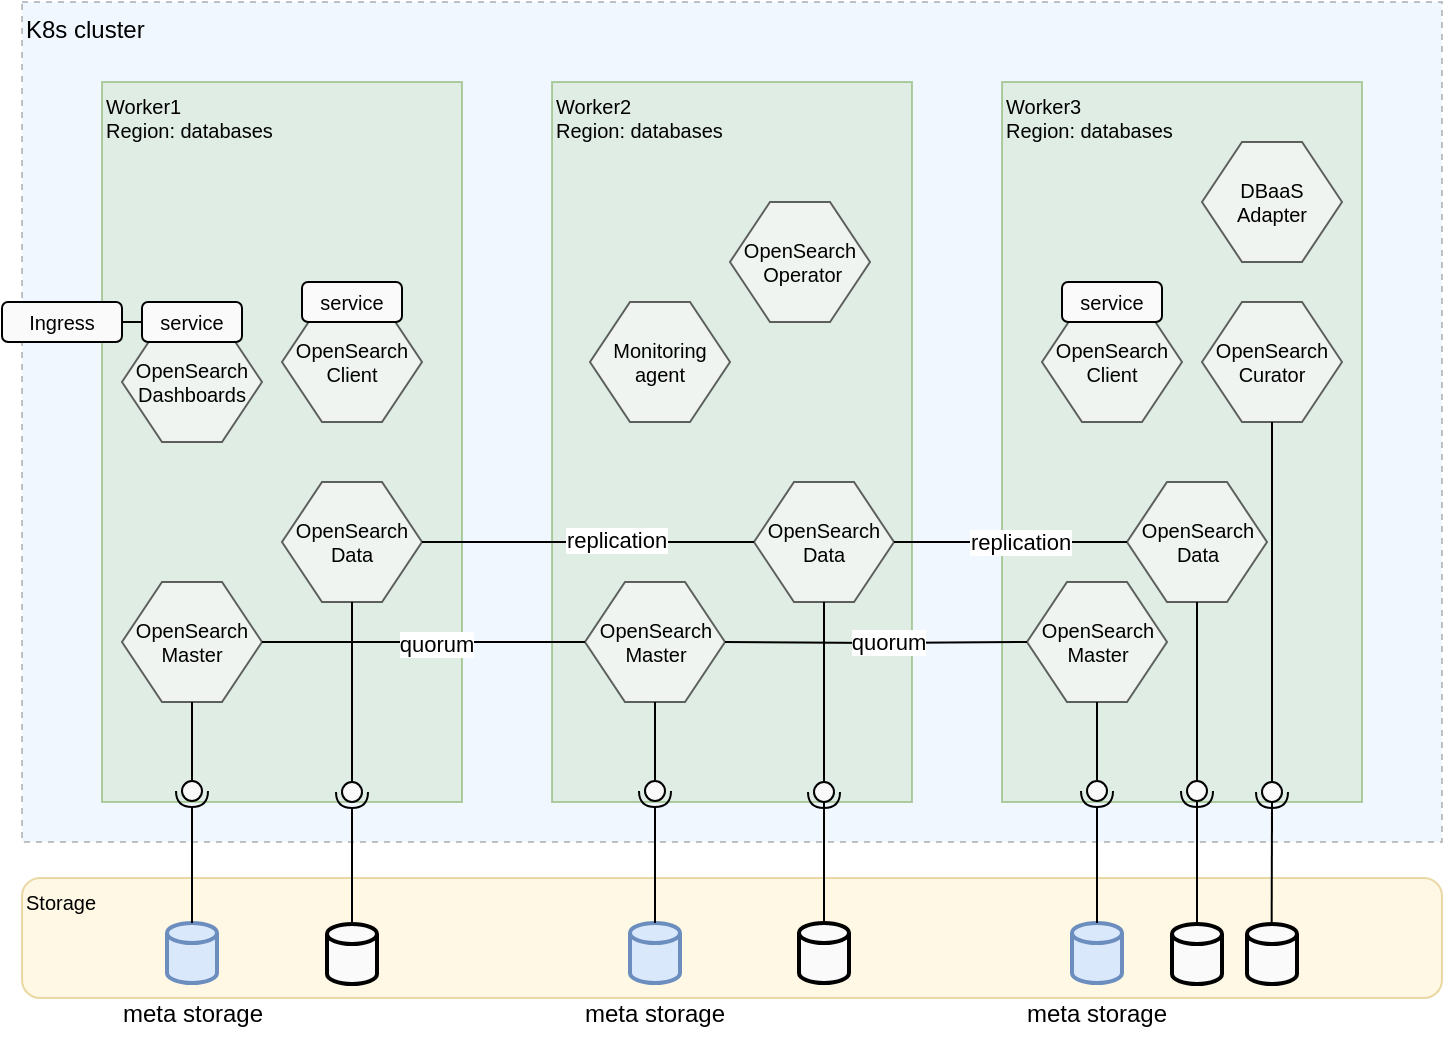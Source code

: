 <mxfile version="21.3.8" type="device" pages="2">
  <diagram name="Страница 1" id="-YfgnIa4UP3WqKYYjQnH">
    <mxGraphModel dx="1195" dy="616" grid="1" gridSize="10" guides="1" tooltips="1" connect="1" arrows="1" fold="1" page="1" pageScale="1" pageWidth="827" pageHeight="1169" math="0" shadow="0">
      <root>
        <mxCell id="0" />
        <mxCell id="1" parent="0" />
        <mxCell id="nIf3mJZDL3B-lu-TJZeq-2" value="K8s cluster" style="rounded=0;whiteSpace=wrap;html=1;shadow=0;align=left;verticalAlign=top;fillColor=#cce5ff;strokeColor=#36393d;glass=0;opacity=30;dashed=1;" parent="1" vertex="1">
          <mxGeometry x="60" y="40" width="710" height="420" as="geometry" />
        </mxCell>
        <mxCell id="nIf3mJZDL3B-lu-TJZeq-11" value="Worker3&lt;br style=&quot;font-size: 10px;&quot;&gt;&lt;div style=&quot;font-size: 10px;&quot;&gt;&lt;span style=&quot;background-color: initial; font-size: 10px;&quot;&gt;Region: databases&lt;/span&gt;&lt;/div&gt;" style="rounded=0;whiteSpace=wrap;html=1;shadow=0;fillColor=#d5e8d4;strokeColor=#82b366;opacity=60;align=left;verticalAlign=top;fontSize=10;" parent="1" vertex="1">
          <mxGeometry x="550" y="80" width="180" height="360" as="geometry" />
        </mxCell>
        <mxCell id="nIf3mJZDL3B-lu-TJZeq-5" value="Worker1&lt;br style=&quot;font-size: 10px;&quot;&gt;&lt;div style=&quot;font-size: 10px;&quot;&gt;&lt;span style=&quot;background-color: initial; font-size: 10px;&quot;&gt;Region: databases&lt;/span&gt;&lt;/div&gt;" style="rounded=0;whiteSpace=wrap;html=1;shadow=0;fillColor=#d5e8d4;strokeColor=#82b366;opacity=60;align=left;verticalAlign=top;fontSize=10;" parent="1" vertex="1">
          <mxGeometry x="100" y="80" width="180" height="360" as="geometry" />
        </mxCell>
        <mxCell id="nIf3mJZDL3B-lu-TJZeq-10" value="Worker2&lt;br style=&quot;font-size: 10px;&quot;&gt;&lt;div style=&quot;font-size: 10px;&quot;&gt;&lt;span style=&quot;background-color: initial; font-size: 10px;&quot;&gt;Region: databases&lt;/span&gt;&lt;/div&gt;" style="rounded=0;whiteSpace=wrap;html=1;shadow=0;fillColor=#d5e8d4;strokeColor=#82b366;opacity=60;align=left;verticalAlign=top;fontSize=10;" parent="1" vertex="1">
          <mxGeometry x="325" y="80" width="180" height="360" as="geometry" />
        </mxCell>
        <mxCell id="nIf3mJZDL3B-lu-TJZeq-15" value="" style="group" parent="1" vertex="1" connectable="0">
          <mxGeometry x="190" y="270" width="70" height="70" as="geometry" />
        </mxCell>
        <mxCell id="nIf3mJZDL3B-lu-TJZeq-12" value="OpenSearch&lt;br&gt;Data" style="shape=hexagon;perimeter=hexagonPerimeter2;whiteSpace=wrap;html=1;fixedSize=1;rounded=0;shadow=0;glass=0;sketch=0;fontSize=10;fillColor=#FAFAFA;opacity=60;" parent="nIf3mJZDL3B-lu-TJZeq-15" vertex="1">
          <mxGeometry y="10" width="70" height="60" as="geometry" />
        </mxCell>
        <mxCell id="nIf3mJZDL3B-lu-TJZeq-16" value="" style="group" parent="1" vertex="1" connectable="0">
          <mxGeometry x="426" y="270" width="70" height="70" as="geometry" />
        </mxCell>
        <mxCell id="nIf3mJZDL3B-lu-TJZeq-17" value="OpenSearch&lt;br style=&quot;border-color: var(--border-color);&quot;&gt;Data" style="shape=hexagon;perimeter=hexagonPerimeter2;whiteSpace=wrap;html=1;fixedSize=1;rounded=0;shadow=0;glass=0;sketch=0;fontSize=10;fillColor=#FAFAFA;opacity=60;" parent="nIf3mJZDL3B-lu-TJZeq-16" vertex="1">
          <mxGeometry y="10" width="70" height="60" as="geometry" />
        </mxCell>
        <mxCell id="nIf3mJZDL3B-lu-TJZeq-22" value="" style="group" parent="1" vertex="1" connectable="0">
          <mxGeometry x="409" y="130" width="70" height="70" as="geometry" />
        </mxCell>
        <mxCell id="nIf3mJZDL3B-lu-TJZeq-23" value="OpenSearch&lt;br&gt;&amp;nbsp;Operator" style="shape=hexagon;perimeter=hexagonPerimeter2;whiteSpace=wrap;html=1;fixedSize=1;rounded=0;shadow=0;glass=0;sketch=0;fontSize=10;fillColor=#FAFAFA;opacity=60;" parent="nIf3mJZDL3B-lu-TJZeq-22" vertex="1">
          <mxGeometry x="5" y="10" width="70" height="60" as="geometry" />
        </mxCell>
        <mxCell id="nIf3mJZDL3B-lu-TJZeq-24" value="" style="group" parent="1" vertex="1" connectable="0">
          <mxGeometry x="344" y="180" width="70" height="70" as="geometry" />
        </mxCell>
        <mxCell id="nIf3mJZDL3B-lu-TJZeq-25" value="Monitoring agent" style="shape=hexagon;perimeter=hexagonPerimeter2;whiteSpace=wrap;html=1;fixedSize=1;rounded=0;shadow=0;glass=0;sketch=0;fontSize=10;fillColor=#FAFAFA;opacity=60;" parent="nIf3mJZDL3B-lu-TJZeq-24" vertex="1">
          <mxGeometry y="10" width="70" height="60" as="geometry" />
        </mxCell>
        <mxCell id="nIf3mJZDL3B-lu-TJZeq-26" value="" style="group" parent="1" vertex="1" connectable="0">
          <mxGeometry x="650" y="180" width="70" height="70" as="geometry" />
        </mxCell>
        <mxCell id="nIf3mJZDL3B-lu-TJZeq-27" value="OpenSearch&lt;br&gt;Curator" style="shape=hexagon;perimeter=hexagonPerimeter2;whiteSpace=wrap;html=1;fixedSize=1;rounded=0;shadow=0;glass=0;sketch=0;fontSize=10;fillColor=#FAFAFA;opacity=60;" parent="nIf3mJZDL3B-lu-TJZeq-26" vertex="1">
          <mxGeometry y="10" width="70" height="60" as="geometry" />
        </mxCell>
        <mxCell id="nIf3mJZDL3B-lu-TJZeq-28" value="Storage" style="rounded=1;whiteSpace=wrap;html=1;shadow=0;glass=0;sketch=0;fontSize=10;fillColor=#fff2cc;align=left;verticalAlign=top;strokeColor=#d6b656;opacity=50;" parent="1" vertex="1">
          <mxGeometry x="60" y="478" width="710" height="60" as="geometry" />
        </mxCell>
        <mxCell id="nIf3mJZDL3B-lu-TJZeq-30" value="" style="strokeWidth=2;html=1;shape=mxgraph.flowchart.database;whiteSpace=wrap;rounded=0;shadow=0;glass=0;sketch=0;fontSize=10;fillColor=#FAFAFA;" parent="1" vertex="1">
          <mxGeometry x="212.5" y="501" width="25" height="30" as="geometry" />
        </mxCell>
        <mxCell id="nIf3mJZDL3B-lu-TJZeq-32" value="" style="strokeWidth=2;html=1;shape=mxgraph.flowchart.database;whiteSpace=wrap;rounded=0;shadow=0;glass=0;sketch=0;fontSize=10;fillColor=#FAFAFA;" parent="1" vertex="1">
          <mxGeometry x="635" y="501" width="25" height="30" as="geometry" />
        </mxCell>
        <mxCell id="nIf3mJZDL3B-lu-TJZeq-36" value="" style="group;rotation=90;" parent="1" vertex="1" connectable="0">
          <mxGeometry x="205" y="430" width="40" height="10" as="geometry" />
        </mxCell>
        <mxCell id="nIf3mJZDL3B-lu-TJZeq-33" value="" style="rounded=0;orthogonalLoop=1;jettySize=auto;html=1;endArrow=none;endFill=0;sketch=0;sourcePerimeterSpacing=0;targetPerimeterSpacing=0;fontSize=10;" parent="nIf3mJZDL3B-lu-TJZeq-36" target="nIf3mJZDL3B-lu-TJZeq-35" edge="1">
          <mxGeometry relative="1" as="geometry">
            <mxPoint x="20" y="-15" as="sourcePoint" />
          </mxGeometry>
        </mxCell>
        <mxCell id="nIf3mJZDL3B-lu-TJZeq-34" value="" style="rounded=0;orthogonalLoop=1;jettySize=auto;html=1;endArrow=halfCircle;endFill=0;entryX=0.5;entryY=0.5;endSize=6;strokeWidth=1;sketch=0;fontSize=10;" parent="nIf3mJZDL3B-lu-TJZeq-36" target="nIf3mJZDL3B-lu-TJZeq-35" edge="1">
          <mxGeometry relative="1" as="geometry">
            <mxPoint x="20" y="25" as="sourcePoint" />
          </mxGeometry>
        </mxCell>
        <mxCell id="nIf3mJZDL3B-lu-TJZeq-35" value="" style="ellipse;whiteSpace=wrap;html=1;align=center;aspect=fixed;resizable=0;points=[];outlineConnect=0;sketch=0;rounded=0;shadow=0;glass=0;fontSize=10;fillColor=#FAFAFA;rotation=90;" parent="nIf3mJZDL3B-lu-TJZeq-36" vertex="1">
          <mxGeometry x="15" width="10" height="10" as="geometry" />
        </mxCell>
        <mxCell id="nIf3mJZDL3B-lu-TJZeq-38" value="" style="endArrow=none;html=1;rounded=0;fontSize=10;" parent="1" target="nIf3mJZDL3B-lu-TJZeq-30" edge="1">
          <mxGeometry width="50" height="50" relative="1" as="geometry">
            <mxPoint x="225" y="450" as="sourcePoint" />
            <mxPoint x="580" y="350" as="targetPoint" />
          </mxGeometry>
        </mxCell>
        <mxCell id="nIf3mJZDL3B-lu-TJZeq-39" value="" style="endArrow=none;html=1;rounded=0;fontSize=10;exitX=0.5;exitY=1;exitDx=0;exitDy=0;" parent="1" source="nIf3mJZDL3B-lu-TJZeq-12" edge="1" target="nIf3mJZDL3B-lu-TJZeq-35">
          <mxGeometry width="50" height="50" relative="1" as="geometry">
            <mxPoint x="530" y="380" as="sourcePoint" />
            <mxPoint x="190" y="420" as="targetPoint" />
          </mxGeometry>
        </mxCell>
        <mxCell id="nIf3mJZDL3B-lu-TJZeq-40" value="" style="group;rotation=90;" parent="1" vertex="1" connectable="0">
          <mxGeometry x="441" y="430" width="40" height="10" as="geometry" />
        </mxCell>
        <mxCell id="nIf3mJZDL3B-lu-TJZeq-41" value="" style="rounded=0;orthogonalLoop=1;jettySize=auto;html=1;endArrow=none;endFill=0;sketch=0;sourcePerimeterSpacing=0;targetPerimeterSpacing=0;fontSize=10;" parent="nIf3mJZDL3B-lu-TJZeq-40" target="nIf3mJZDL3B-lu-TJZeq-43" edge="1">
          <mxGeometry relative="1" as="geometry">
            <mxPoint x="20" y="-15" as="sourcePoint" />
          </mxGeometry>
        </mxCell>
        <mxCell id="nIf3mJZDL3B-lu-TJZeq-42" value="" style="rounded=0;orthogonalLoop=1;jettySize=auto;html=1;endArrow=halfCircle;endFill=0;entryX=0.5;entryY=0.5;endSize=6;strokeWidth=1;sketch=0;fontSize=10;" parent="nIf3mJZDL3B-lu-TJZeq-40" target="nIf3mJZDL3B-lu-TJZeq-43" edge="1">
          <mxGeometry relative="1" as="geometry">
            <mxPoint x="20" y="25" as="sourcePoint" />
          </mxGeometry>
        </mxCell>
        <mxCell id="nIf3mJZDL3B-lu-TJZeq-43" value="" style="ellipse;whiteSpace=wrap;html=1;align=center;aspect=fixed;resizable=0;points=[];outlineConnect=0;sketch=0;rounded=0;shadow=0;glass=0;fontSize=10;fillColor=#FAFAFA;rotation=90;" parent="nIf3mJZDL3B-lu-TJZeq-40" vertex="1">
          <mxGeometry x="15" width="10" height="10" as="geometry" />
        </mxCell>
        <mxCell id="nIf3mJZDL3B-lu-TJZeq-44" value="" style="group;rotation=90;" parent="1" vertex="1" connectable="0">
          <mxGeometry x="627.5" y="429.5" width="40" height="10" as="geometry" />
        </mxCell>
        <mxCell id="nIf3mJZDL3B-lu-TJZeq-45" value="" style="rounded=0;orthogonalLoop=1;jettySize=auto;html=1;endArrow=none;endFill=0;sketch=0;sourcePerimeterSpacing=0;targetPerimeterSpacing=0;fontSize=10;" parent="nIf3mJZDL3B-lu-TJZeq-44" target="nIf3mJZDL3B-lu-TJZeq-47" edge="1">
          <mxGeometry relative="1" as="geometry">
            <mxPoint x="20" y="-15" as="sourcePoint" />
          </mxGeometry>
        </mxCell>
        <mxCell id="nIf3mJZDL3B-lu-TJZeq-46" value="" style="rounded=0;orthogonalLoop=1;jettySize=auto;html=1;endArrow=halfCircle;endFill=0;entryX=0.5;entryY=0.5;endSize=6;strokeWidth=1;sketch=0;fontSize=10;" parent="nIf3mJZDL3B-lu-TJZeq-44" target="nIf3mJZDL3B-lu-TJZeq-47" edge="1">
          <mxGeometry relative="1" as="geometry">
            <mxPoint x="20" y="25" as="sourcePoint" />
          </mxGeometry>
        </mxCell>
        <mxCell id="nIf3mJZDL3B-lu-TJZeq-47" value="" style="ellipse;whiteSpace=wrap;html=1;align=center;aspect=fixed;resizable=0;points=[];outlineConnect=0;sketch=0;rounded=0;shadow=0;glass=0;fontSize=10;fillColor=#FAFAFA;rotation=90;" parent="nIf3mJZDL3B-lu-TJZeq-44" vertex="1">
          <mxGeometry x="15" width="10" height="10" as="geometry" />
        </mxCell>
        <mxCell id="nIf3mJZDL3B-lu-TJZeq-49" value="" style="endArrow=none;html=1;rounded=0;fontSize=10;" parent="1" source="nIf3mJZDL3B-lu-TJZeq-43" target="nIf3mJZDL3B-lu-TJZeq-17" edge="1">
          <mxGeometry width="50" height="50" relative="1" as="geometry">
            <mxPoint x="530" y="400" as="sourcePoint" />
            <mxPoint x="580" y="350" as="targetPoint" />
          </mxGeometry>
        </mxCell>
        <mxCell id="nIf3mJZDL3B-lu-TJZeq-50" value="" style="endArrow=none;html=1;rounded=0;fontSize=10;entryX=0.5;entryY=1;entryDx=0;entryDy=0;" parent="1" source="nIf3mJZDL3B-lu-TJZeq-47" target="lXNFpKhYP-mfcQU4R0Z0-6" edge="1">
          <mxGeometry width="50" height="50" relative="1" as="geometry">
            <mxPoint x="530" y="400" as="sourcePoint" />
            <mxPoint x="625" y="320" as="targetPoint" />
          </mxGeometry>
        </mxCell>
        <mxCell id="nIf3mJZDL3B-lu-TJZeq-51" value="" style="endArrow=none;html=1;rounded=0;fontSize=10;exitX=0.5;exitY=0;exitDx=0;exitDy=0;exitPerimeter=0;" parent="1" source="nIf3mJZDL3B-lu-TJZeq-32" target="nIf3mJZDL3B-lu-TJZeq-47" edge="1">
          <mxGeometry width="50" height="50" relative="1" as="geometry">
            <mxPoint x="530" y="400" as="sourcePoint" />
            <mxPoint x="580" y="350" as="targetPoint" />
          </mxGeometry>
        </mxCell>
        <mxCell id="nIf3mJZDL3B-lu-TJZeq-60" value="" style="endArrow=none;html=1;rounded=0;fontSize=10;exitX=1;exitY=0.5;exitDx=0;exitDy=0;entryX=0;entryY=0.5;entryDx=0;entryDy=0;" parent="1" source="nIf3mJZDL3B-lu-TJZeq-12" target="nIf3mJZDL3B-lu-TJZeq-17" edge="1">
          <mxGeometry width="50" height="50" relative="1" as="geometry">
            <mxPoint x="225" y="300" as="sourcePoint" />
            <mxPoint x="275.7" y="300" as="targetPoint" />
          </mxGeometry>
        </mxCell>
        <mxCell id="lXNFpKhYP-mfcQU4R0Z0-1" value="replication" style="edgeLabel;html=1;align=center;verticalAlign=middle;resizable=0;points=[];" parent="nIf3mJZDL3B-lu-TJZeq-60" vertex="1" connectable="0">
          <mxGeometry x="0.169" y="1" relative="1" as="geometry">
            <mxPoint as="offset" />
          </mxGeometry>
        </mxCell>
        <mxCell id="nIf3mJZDL3B-lu-TJZeq-63" value="" style="endArrow=none;html=1;rounded=0;fontSize=10;" parent="1" source="nIf3mJZDL3B-lu-TJZeq-43" target="nIf3mJZDL3B-lu-TJZeq-31" edge="1">
          <mxGeometry width="50" height="50" relative="1" as="geometry">
            <mxPoint x="414" y="440.0" as="sourcePoint" />
            <mxPoint x="414" y="520" as="targetPoint" />
          </mxGeometry>
        </mxCell>
        <mxCell id="nIf3mJZDL3B-lu-TJZeq-31" value="" style="strokeWidth=2;html=1;shape=mxgraph.flowchart.database;whiteSpace=wrap;rounded=0;shadow=0;glass=0;sketch=0;fontSize=10;fillColor=#FAFAFA;" parent="1" vertex="1">
          <mxGeometry x="448.5" y="500.5" width="25" height="30" as="geometry" />
        </mxCell>
        <mxCell id="lXNFpKhYP-mfcQU4R0Z0-5" value="" style="group" parent="1" vertex="1" connectable="0">
          <mxGeometry x="612.5" y="270" width="70" height="70" as="geometry" />
        </mxCell>
        <mxCell id="lXNFpKhYP-mfcQU4R0Z0-6" value="OpenSearch&lt;br style=&quot;border-color: var(--border-color);&quot;&gt;Data" style="shape=hexagon;perimeter=hexagonPerimeter2;whiteSpace=wrap;html=1;fixedSize=1;rounded=0;shadow=0;glass=0;sketch=0;fontSize=10;fillColor=#FAFAFA;opacity=60;" parent="lXNFpKhYP-mfcQU4R0Z0-5" vertex="1">
          <mxGeometry y="10" width="70" height="60" as="geometry" />
        </mxCell>
        <mxCell id="lXNFpKhYP-mfcQU4R0Z0-8" style="edgeStyle=orthogonalEdgeStyle;rounded=0;orthogonalLoop=1;jettySize=auto;html=1;entryX=0;entryY=0.5;entryDx=0;entryDy=0;endArrow=none;endFill=0;" parent="1" source="nIf3mJZDL3B-lu-TJZeq-17" target="lXNFpKhYP-mfcQU4R0Z0-6" edge="1">
          <mxGeometry relative="1" as="geometry" />
        </mxCell>
        <mxCell id="lXNFpKhYP-mfcQU4R0Z0-9" value="replication" style="edgeLabel;html=1;align=center;verticalAlign=middle;resizable=0;points=[];" parent="lXNFpKhYP-mfcQU4R0Z0-8" vertex="1" connectable="0">
          <mxGeometry x="0.075" relative="1" as="geometry">
            <mxPoint as="offset" />
          </mxGeometry>
        </mxCell>
        <mxCell id="lXNFpKhYP-mfcQU4R0Z0-10" value="" style="group;rotation=90;" parent="1" vertex="1" connectable="0">
          <mxGeometry x="665" y="430" width="40" height="10" as="geometry" />
        </mxCell>
        <mxCell id="lXNFpKhYP-mfcQU4R0Z0-11" value="" style="rounded=0;orthogonalLoop=1;jettySize=auto;html=1;endArrow=none;endFill=0;sketch=0;sourcePerimeterSpacing=0;targetPerimeterSpacing=0;fontSize=10;" parent="lXNFpKhYP-mfcQU4R0Z0-10" target="lXNFpKhYP-mfcQU4R0Z0-13" edge="1">
          <mxGeometry relative="1" as="geometry">
            <mxPoint x="20" y="-15" as="sourcePoint" />
          </mxGeometry>
        </mxCell>
        <mxCell id="lXNFpKhYP-mfcQU4R0Z0-12" value="" style="rounded=0;orthogonalLoop=1;jettySize=auto;html=1;endArrow=halfCircle;endFill=0;entryX=0.5;entryY=0.5;endSize=6;strokeWidth=1;sketch=0;fontSize=10;" parent="lXNFpKhYP-mfcQU4R0Z0-10" target="lXNFpKhYP-mfcQU4R0Z0-13" edge="1">
          <mxGeometry relative="1" as="geometry">
            <mxPoint x="20" y="25" as="sourcePoint" />
          </mxGeometry>
        </mxCell>
        <mxCell id="lXNFpKhYP-mfcQU4R0Z0-13" value="" style="ellipse;whiteSpace=wrap;html=1;align=center;aspect=fixed;resizable=0;points=[];outlineConnect=0;sketch=0;rounded=0;shadow=0;glass=0;fontSize=10;fillColor=#FAFAFA;rotation=90;" parent="lXNFpKhYP-mfcQU4R0Z0-10" vertex="1">
          <mxGeometry x="15" width="10" height="10" as="geometry" />
        </mxCell>
        <mxCell id="lXNFpKhYP-mfcQU4R0Z0-14" value="" style="endArrow=none;html=1;rounded=0;fontSize=10;entryX=0.5;entryY=1;entryDx=0;entryDy=0;" parent="1" target="nIf3mJZDL3B-lu-TJZeq-27" edge="1">
          <mxGeometry width="50" height="50" relative="1" as="geometry">
            <mxPoint x="685" y="420" as="sourcePoint" />
            <mxPoint x="635" y="340" as="targetPoint" />
          </mxGeometry>
        </mxCell>
        <mxCell id="lXNFpKhYP-mfcQU4R0Z0-15" value="" style="endArrow=none;html=1;rounded=0;fontSize=10;exitX=0.873;exitY=0.367;exitDx=0;exitDy=0;exitPerimeter=0;" parent="1" target="lXNFpKhYP-mfcQU4R0Z0-13" edge="1">
          <mxGeometry width="50" height="50" relative="1" as="geometry">
            <mxPoint x="684.83" y="500.02" as="sourcePoint" />
            <mxPoint x="595" y="360" as="targetPoint" />
          </mxGeometry>
        </mxCell>
        <mxCell id="lXNFpKhYP-mfcQU4R0Z0-16" value="" style="strokeWidth=2;html=1;shape=mxgraph.flowchart.database;whiteSpace=wrap;rounded=0;shadow=0;glass=0;sketch=0;fontSize=10;fillColor=#FAFAFA;" parent="1" vertex="1">
          <mxGeometry x="672.5" y="501" width="25" height="30" as="geometry" />
        </mxCell>
        <mxCell id="78Qi0TAA3ckq587zNYsu-1" value="" style="group" parent="1" vertex="1" connectable="0">
          <mxGeometry x="110" y="190" width="70" height="70" as="geometry" />
        </mxCell>
        <mxCell id="78Qi0TAA3ckq587zNYsu-2" value="OpenSearch&lt;br&gt;Dashboards" style="shape=hexagon;perimeter=hexagonPerimeter2;whiteSpace=wrap;html=1;fixedSize=1;rounded=0;shadow=0;glass=0;sketch=0;fontSize=10;fillColor=#FAFAFA;opacity=60;" parent="78Qi0TAA3ckq587zNYsu-1" vertex="1">
          <mxGeometry y="10" width="70" height="60" as="geometry" />
        </mxCell>
        <mxCell id="78Qi0TAA3ckq587zNYsu-3" value="service" style="rounded=1;whiteSpace=wrap;html=1;shadow=0;glass=0;sketch=0;fontSize=10;fillColor=#FAFAFA;" parent="78Qi0TAA3ckq587zNYsu-1" vertex="1">
          <mxGeometry x="10" width="50" height="20" as="geometry" />
        </mxCell>
        <mxCell id="78Qi0TAA3ckq587zNYsu-7" value="Ingress" style="rounded=1;whiteSpace=wrap;html=1;shadow=0;glass=0;sketch=0;fontSize=10;fillColor=#FAFAFA;" parent="1" vertex="1">
          <mxGeometry x="50" y="190" width="60" height="20" as="geometry" />
        </mxCell>
        <mxCell id="78Qi0TAA3ckq587zNYsu-9" value="" style="endArrow=none;html=1;rounded=0;entryX=0;entryY=0.5;entryDx=0;entryDy=0;exitX=1;exitY=0.5;exitDx=0;exitDy=0;" parent="1" source="78Qi0TAA3ckq587zNYsu-7" target="78Qi0TAA3ckq587zNYsu-3" edge="1">
          <mxGeometry width="50" height="50" relative="1" as="geometry">
            <mxPoint x="90" y="240" as="sourcePoint" />
            <mxPoint x="140" y="190" as="targetPoint" />
          </mxGeometry>
        </mxCell>
        <mxCell id="YHv9ecBNZ4J9422Bj1zo-1" value="" style="group" vertex="1" connectable="0" parent="1">
          <mxGeometry x="110" y="320" width="70" height="70" as="geometry" />
        </mxCell>
        <mxCell id="YHv9ecBNZ4J9422Bj1zo-2" value="OpenSearch&lt;br&gt;Master" style="shape=hexagon;perimeter=hexagonPerimeter2;whiteSpace=wrap;html=1;fixedSize=1;rounded=0;shadow=0;glass=0;sketch=0;fontSize=10;fillColor=#FAFAFA;opacity=60;" vertex="1" parent="YHv9ecBNZ4J9422Bj1zo-1">
          <mxGeometry y="10" width="70" height="60" as="geometry" />
        </mxCell>
        <mxCell id="YHv9ecBNZ4J9422Bj1zo-4" value="" style="strokeWidth=2;html=1;shape=mxgraph.flowchart.database;whiteSpace=wrap;rounded=0;shadow=0;glass=0;sketch=0;fontSize=10;fillColor=#dae8fc;strokeColor=#6c8ebf;" vertex="1" parent="1">
          <mxGeometry x="132.5" y="500.5" width="25" height="30" as="geometry" />
        </mxCell>
        <mxCell id="YHv9ecBNZ4J9422Bj1zo-5" value="" style="group;rotation=90;" vertex="1" connectable="0" parent="1">
          <mxGeometry x="125" y="429.5" width="40" height="10" as="geometry" />
        </mxCell>
        <mxCell id="YHv9ecBNZ4J9422Bj1zo-6" value="" style="rounded=0;orthogonalLoop=1;jettySize=auto;html=1;endArrow=none;endFill=0;sketch=0;sourcePerimeterSpacing=0;targetPerimeterSpacing=0;fontSize=10;" edge="1" parent="YHv9ecBNZ4J9422Bj1zo-5" target="YHv9ecBNZ4J9422Bj1zo-8">
          <mxGeometry relative="1" as="geometry">
            <mxPoint x="20" y="-15" as="sourcePoint" />
          </mxGeometry>
        </mxCell>
        <mxCell id="YHv9ecBNZ4J9422Bj1zo-7" value="" style="rounded=0;orthogonalLoop=1;jettySize=auto;html=1;endArrow=halfCircle;endFill=0;entryX=0.5;entryY=0.5;endSize=6;strokeWidth=1;sketch=0;fontSize=10;" edge="1" parent="YHv9ecBNZ4J9422Bj1zo-5" target="YHv9ecBNZ4J9422Bj1zo-8">
          <mxGeometry relative="1" as="geometry">
            <mxPoint x="20" y="25" as="sourcePoint" />
          </mxGeometry>
        </mxCell>
        <mxCell id="YHv9ecBNZ4J9422Bj1zo-8" value="" style="ellipse;whiteSpace=wrap;html=1;align=center;aspect=fixed;resizable=0;points=[];outlineConnect=0;sketch=0;rounded=0;shadow=0;glass=0;fontSize=10;fillColor=#FAFAFA;rotation=90;" vertex="1" parent="YHv9ecBNZ4J9422Bj1zo-5">
          <mxGeometry x="15" width="10" height="10" as="geometry" />
        </mxCell>
        <mxCell id="YHv9ecBNZ4J9422Bj1zo-9" value="" style="endArrow=none;html=1;rounded=0;fontSize=10;" edge="1" parent="1" target="YHv9ecBNZ4J9422Bj1zo-4">
          <mxGeometry width="50" height="50" relative="1" as="geometry">
            <mxPoint x="145" y="449.5" as="sourcePoint" />
            <mxPoint x="500" y="349.5" as="targetPoint" />
          </mxGeometry>
        </mxCell>
        <mxCell id="YHv9ecBNZ4J9422Bj1zo-10" value="" style="endArrow=none;html=1;rounded=0;fontSize=10;exitX=0.5;exitY=1;exitDx=0;exitDy=0;" edge="1" parent="1" target="YHv9ecBNZ4J9422Bj1zo-8" source="YHv9ecBNZ4J9422Bj1zo-2">
          <mxGeometry width="50" height="50" relative="1" as="geometry">
            <mxPoint x="145" y="339.5" as="sourcePoint" />
            <mxPoint x="110" y="419.5" as="targetPoint" />
          </mxGeometry>
        </mxCell>
        <mxCell id="YHv9ecBNZ4J9422Bj1zo-12" value="meta storage" style="text;html=1;strokeColor=none;fillColor=none;align=center;verticalAlign=middle;whiteSpace=wrap;rounded=0;" vertex="1" parent="1">
          <mxGeometry x="107.5" y="531" width="75" height="30" as="geometry" />
        </mxCell>
        <mxCell id="YHv9ecBNZ4J9422Bj1zo-13" value="" style="group" vertex="1" connectable="0" parent="1">
          <mxGeometry x="341.5" y="320" width="70" height="70" as="geometry" />
        </mxCell>
        <mxCell id="YHv9ecBNZ4J9422Bj1zo-14" value="OpenSearch&lt;br&gt;Master" style="shape=hexagon;perimeter=hexagonPerimeter2;whiteSpace=wrap;html=1;fixedSize=1;rounded=0;shadow=0;glass=0;sketch=0;fontSize=10;fillColor=#FAFAFA;opacity=60;" vertex="1" parent="YHv9ecBNZ4J9422Bj1zo-13">
          <mxGeometry y="10" width="70" height="60" as="geometry" />
        </mxCell>
        <mxCell id="YHv9ecBNZ4J9422Bj1zo-16" value="" style="strokeWidth=2;html=1;shape=mxgraph.flowchart.database;whiteSpace=wrap;rounded=0;shadow=0;glass=0;sketch=0;fontSize=10;fillColor=#dae8fc;strokeColor=#6c8ebf;" vertex="1" parent="1">
          <mxGeometry x="364" y="500.5" width="25" height="30" as="geometry" />
        </mxCell>
        <mxCell id="YHv9ecBNZ4J9422Bj1zo-17" value="" style="group;rotation=90;" vertex="1" connectable="0" parent="1">
          <mxGeometry x="356.5" y="429.5" width="40" height="10" as="geometry" />
        </mxCell>
        <mxCell id="YHv9ecBNZ4J9422Bj1zo-18" value="" style="rounded=0;orthogonalLoop=1;jettySize=auto;html=1;endArrow=none;endFill=0;sketch=0;sourcePerimeterSpacing=0;targetPerimeterSpacing=0;fontSize=10;" edge="1" parent="YHv9ecBNZ4J9422Bj1zo-17" target="YHv9ecBNZ4J9422Bj1zo-20">
          <mxGeometry relative="1" as="geometry">
            <mxPoint x="20" y="-15" as="sourcePoint" />
          </mxGeometry>
        </mxCell>
        <mxCell id="YHv9ecBNZ4J9422Bj1zo-19" value="" style="rounded=0;orthogonalLoop=1;jettySize=auto;html=1;endArrow=halfCircle;endFill=0;entryX=0.5;entryY=0.5;endSize=6;strokeWidth=1;sketch=0;fontSize=10;" edge="1" parent="YHv9ecBNZ4J9422Bj1zo-17" target="YHv9ecBNZ4J9422Bj1zo-20">
          <mxGeometry relative="1" as="geometry">
            <mxPoint x="20" y="25" as="sourcePoint" />
          </mxGeometry>
        </mxCell>
        <mxCell id="YHv9ecBNZ4J9422Bj1zo-20" value="" style="ellipse;whiteSpace=wrap;html=1;align=center;aspect=fixed;resizable=0;points=[];outlineConnect=0;sketch=0;rounded=0;shadow=0;glass=0;fontSize=10;fillColor=#FAFAFA;rotation=90;" vertex="1" parent="YHv9ecBNZ4J9422Bj1zo-17">
          <mxGeometry x="15" width="10" height="10" as="geometry" />
        </mxCell>
        <mxCell id="YHv9ecBNZ4J9422Bj1zo-21" value="" style="endArrow=none;html=1;rounded=0;fontSize=10;" edge="1" parent="1" target="YHv9ecBNZ4J9422Bj1zo-16">
          <mxGeometry width="50" height="50" relative="1" as="geometry">
            <mxPoint x="376.5" y="449.5" as="sourcePoint" />
            <mxPoint x="731.5" y="349.5" as="targetPoint" />
          </mxGeometry>
        </mxCell>
        <mxCell id="YHv9ecBNZ4J9422Bj1zo-22" value="" style="endArrow=none;html=1;rounded=0;fontSize=10;exitX=0.5;exitY=1;exitDx=0;exitDy=0;" edge="1" parent="1" source="YHv9ecBNZ4J9422Bj1zo-14" target="YHv9ecBNZ4J9422Bj1zo-20">
          <mxGeometry width="50" height="50" relative="1" as="geometry">
            <mxPoint x="376.5" y="339.5" as="sourcePoint" />
            <mxPoint x="341.5" y="419.5" as="targetPoint" />
          </mxGeometry>
        </mxCell>
        <mxCell id="YHv9ecBNZ4J9422Bj1zo-23" value="meta storage" style="text;html=1;strokeColor=none;fillColor=none;align=center;verticalAlign=middle;whiteSpace=wrap;rounded=0;" vertex="1" parent="1">
          <mxGeometry x="339" y="531" width="75" height="30" as="geometry" />
        </mxCell>
        <mxCell id="YHv9ecBNZ4J9422Bj1zo-24" value="" style="group" vertex="1" connectable="0" parent="1">
          <mxGeometry x="562.5" y="320" width="70" height="70" as="geometry" />
        </mxCell>
        <mxCell id="YHv9ecBNZ4J9422Bj1zo-25" value="OpenSearch&lt;br&gt;Master" style="shape=hexagon;perimeter=hexagonPerimeter2;whiteSpace=wrap;html=1;fixedSize=1;rounded=0;shadow=0;glass=0;sketch=0;fontSize=10;fillColor=#FAFAFA;opacity=60;" vertex="1" parent="YHv9ecBNZ4J9422Bj1zo-24">
          <mxGeometry y="10" width="70" height="60" as="geometry" />
        </mxCell>
        <mxCell id="YHv9ecBNZ4J9422Bj1zo-27" value="" style="strokeWidth=2;html=1;shape=mxgraph.flowchart.database;whiteSpace=wrap;rounded=0;shadow=0;glass=0;sketch=0;fontSize=10;fillColor=#dae8fc;strokeColor=#6c8ebf;" vertex="1" parent="1">
          <mxGeometry x="585" y="500.5" width="25" height="30" as="geometry" />
        </mxCell>
        <mxCell id="YHv9ecBNZ4J9422Bj1zo-28" value="" style="group;rotation=90;" vertex="1" connectable="0" parent="1">
          <mxGeometry x="577.5" y="429.5" width="40" height="10" as="geometry" />
        </mxCell>
        <mxCell id="YHv9ecBNZ4J9422Bj1zo-29" value="" style="rounded=0;orthogonalLoop=1;jettySize=auto;html=1;endArrow=none;endFill=0;sketch=0;sourcePerimeterSpacing=0;targetPerimeterSpacing=0;fontSize=10;" edge="1" parent="YHv9ecBNZ4J9422Bj1zo-28" target="YHv9ecBNZ4J9422Bj1zo-31">
          <mxGeometry relative="1" as="geometry">
            <mxPoint x="20" y="-15" as="sourcePoint" />
          </mxGeometry>
        </mxCell>
        <mxCell id="YHv9ecBNZ4J9422Bj1zo-30" value="" style="rounded=0;orthogonalLoop=1;jettySize=auto;html=1;endArrow=halfCircle;endFill=0;entryX=0.5;entryY=0.5;endSize=6;strokeWidth=1;sketch=0;fontSize=10;" edge="1" parent="YHv9ecBNZ4J9422Bj1zo-28" target="YHv9ecBNZ4J9422Bj1zo-31">
          <mxGeometry relative="1" as="geometry">
            <mxPoint x="20" y="25" as="sourcePoint" />
          </mxGeometry>
        </mxCell>
        <mxCell id="YHv9ecBNZ4J9422Bj1zo-31" value="" style="ellipse;whiteSpace=wrap;html=1;align=center;aspect=fixed;resizable=0;points=[];outlineConnect=0;sketch=0;rounded=0;shadow=0;glass=0;fontSize=10;fillColor=#FAFAFA;rotation=90;" vertex="1" parent="YHv9ecBNZ4J9422Bj1zo-28">
          <mxGeometry x="15" width="10" height="10" as="geometry" />
        </mxCell>
        <mxCell id="YHv9ecBNZ4J9422Bj1zo-32" value="" style="endArrow=none;html=1;rounded=0;fontSize=10;" edge="1" parent="1" target="YHv9ecBNZ4J9422Bj1zo-27">
          <mxGeometry width="50" height="50" relative="1" as="geometry">
            <mxPoint x="597.5" y="449.5" as="sourcePoint" />
            <mxPoint x="952.5" y="349.5" as="targetPoint" />
          </mxGeometry>
        </mxCell>
        <mxCell id="YHv9ecBNZ4J9422Bj1zo-33" value="" style="endArrow=none;html=1;rounded=0;fontSize=10;exitX=0.5;exitY=1;exitDx=0;exitDy=0;" edge="1" parent="1" source="YHv9ecBNZ4J9422Bj1zo-25" target="YHv9ecBNZ4J9422Bj1zo-31">
          <mxGeometry width="50" height="50" relative="1" as="geometry">
            <mxPoint x="597.5" y="339.5" as="sourcePoint" />
            <mxPoint x="562.5" y="419.5" as="targetPoint" />
          </mxGeometry>
        </mxCell>
        <mxCell id="YHv9ecBNZ4J9422Bj1zo-34" value="meta storage" style="text;html=1;strokeColor=none;fillColor=none;align=center;verticalAlign=middle;whiteSpace=wrap;rounded=0;" vertex="1" parent="1">
          <mxGeometry x="560" y="531" width="75" height="30" as="geometry" />
        </mxCell>
        <mxCell id="YHv9ecBNZ4J9422Bj1zo-36" style="edgeStyle=orthogonalEdgeStyle;rounded=0;orthogonalLoop=1;jettySize=auto;html=1;entryX=0;entryY=0.5;entryDx=0;entryDy=0;endArrow=none;endFill=0;" edge="1" parent="1" target="YHv9ecBNZ4J9422Bj1zo-25">
          <mxGeometry relative="1" as="geometry">
            <mxPoint x="411.5" y="360" as="sourcePoint" />
            <mxPoint x="528.5" y="360" as="targetPoint" />
          </mxGeometry>
        </mxCell>
        <mxCell id="YHv9ecBNZ4J9422Bj1zo-37" value="quorum" style="edgeLabel;html=1;align=center;verticalAlign=middle;resizable=0;points=[];" vertex="1" connectable="0" parent="YHv9ecBNZ4J9422Bj1zo-36">
          <mxGeometry x="0.075" relative="1" as="geometry">
            <mxPoint as="offset" />
          </mxGeometry>
        </mxCell>
        <mxCell id="YHv9ecBNZ4J9422Bj1zo-38" style="edgeStyle=orthogonalEdgeStyle;rounded=0;orthogonalLoop=1;jettySize=auto;html=1;entryX=0;entryY=0.5;entryDx=0;entryDy=0;endArrow=none;endFill=0;exitX=1;exitY=0.5;exitDx=0;exitDy=0;" edge="1" parent="1" source="YHv9ecBNZ4J9422Bj1zo-2">
          <mxGeometry relative="1" as="geometry">
            <mxPoint x="190" y="360" as="sourcePoint" />
            <mxPoint x="341.5" y="360" as="targetPoint" />
          </mxGeometry>
        </mxCell>
        <mxCell id="YHv9ecBNZ4J9422Bj1zo-39" value="quorum" style="edgeLabel;html=1;align=center;verticalAlign=middle;resizable=0;points=[];" vertex="1" connectable="0" parent="YHv9ecBNZ4J9422Bj1zo-38">
          <mxGeometry x="0.075" relative="1" as="geometry">
            <mxPoint as="offset" />
          </mxGeometry>
        </mxCell>
        <mxCell id="YHv9ecBNZ4J9422Bj1zo-40" value="" style="group" vertex="1" connectable="0" parent="1">
          <mxGeometry x="190" y="180" width="70" height="70" as="geometry" />
        </mxCell>
        <mxCell id="YHv9ecBNZ4J9422Bj1zo-41" value="OpenSearch&lt;br&gt;Client" style="shape=hexagon;perimeter=hexagonPerimeter2;whiteSpace=wrap;html=1;fixedSize=1;rounded=0;shadow=0;glass=0;sketch=0;fontSize=10;fillColor=#FAFAFA;opacity=60;" vertex="1" parent="YHv9ecBNZ4J9422Bj1zo-40">
          <mxGeometry y="10" width="70" height="60" as="geometry" />
        </mxCell>
        <mxCell id="YHv9ecBNZ4J9422Bj1zo-42" value="service" style="rounded=1;whiteSpace=wrap;html=1;shadow=0;glass=0;sketch=0;fontSize=10;fillColor=#FAFAFA;" vertex="1" parent="YHv9ecBNZ4J9422Bj1zo-40">
          <mxGeometry x="10" width="50" height="20" as="geometry" />
        </mxCell>
        <mxCell id="YHv9ecBNZ4J9422Bj1zo-43" value="" style="group" vertex="1" connectable="0" parent="1">
          <mxGeometry x="570" y="180" width="70" height="70" as="geometry" />
        </mxCell>
        <mxCell id="YHv9ecBNZ4J9422Bj1zo-44" value="OpenSearch&lt;br&gt;Client" style="shape=hexagon;perimeter=hexagonPerimeter2;whiteSpace=wrap;html=1;fixedSize=1;rounded=0;shadow=0;glass=0;sketch=0;fontSize=10;fillColor=#FAFAFA;opacity=60;" vertex="1" parent="YHv9ecBNZ4J9422Bj1zo-43">
          <mxGeometry y="10" width="70" height="60" as="geometry" />
        </mxCell>
        <mxCell id="YHv9ecBNZ4J9422Bj1zo-45" value="service" style="rounded=1;whiteSpace=wrap;html=1;shadow=0;glass=0;sketch=0;fontSize=10;fillColor=#FAFAFA;" vertex="1" parent="YHv9ecBNZ4J9422Bj1zo-43">
          <mxGeometry x="10" width="50" height="20" as="geometry" />
        </mxCell>
        <mxCell id="YHv9ecBNZ4J9422Bj1zo-46" value="" style="group" vertex="1" connectable="0" parent="1">
          <mxGeometry x="650" y="100" width="70" height="70" as="geometry" />
        </mxCell>
        <mxCell id="YHv9ecBNZ4J9422Bj1zo-47" value="DBaaS Adapter" style="shape=hexagon;perimeter=hexagonPerimeter2;whiteSpace=wrap;html=1;fixedSize=1;rounded=0;shadow=0;glass=0;sketch=0;fontSize=10;fillColor=#FAFAFA;opacity=60;" vertex="1" parent="YHv9ecBNZ4J9422Bj1zo-46">
          <mxGeometry y="10" width="70" height="60" as="geometry" />
        </mxCell>
      </root>
    </mxGraphModel>
  </diagram>
  <diagram id="nKIUmdFqf13q6_TKDVd7" name="Страница 2">
    <mxGraphModel dx="954" dy="555" grid="1" gridSize="10" guides="1" tooltips="1" connect="1" arrows="1" fold="1" page="1" pageScale="1" pageWidth="827" pageHeight="1169" math="0" shadow="0">
      <root>
        <mxCell id="0" />
        <mxCell id="1" parent="0" />
        <mxCell id="3OOUrAOxJZfPPRbuHg8w-97" value="" style="ellipse;whiteSpace=wrap;html=1;aspect=fixed;rounded=0;shadow=0;glass=0;sketch=0;fontSize=10;opacity=60;fillColor=none;" vertex="1" parent="1">
          <mxGeometry x="289" y="80" width="390" height="390" as="geometry" />
        </mxCell>
        <mxCell id="3OOUrAOxJZfPPRbuHg8w-50" value="Amazon Flexible PostgreSQL" style="shape=cylinder3;whiteSpace=wrap;html=1;boundedLbl=1;backgroundOutline=1;size=15;rounded=0;shadow=0;glass=0;sketch=0;fontSize=10;fillColor=#f5f5f5;opacity=50;fontColor=#333333;strokeColor=#666666;" vertex="1" parent="1">
          <mxGeometry x="384" y="240" width="60" height="80" as="geometry" />
        </mxCell>
        <mxCell id="3OOUrAOxJZfPPRbuHg8w-51" value="AWS RDS/Aurora" style="shape=cylinder3;whiteSpace=wrap;html=1;boundedLbl=1;backgroundOutline=1;size=15;rounded=0;shadow=0;glass=0;sketch=0;fontSize=10;fillColor=#f5f5f5;opacity=50;fontColor=#333333;strokeColor=#666666;" vertex="1" parent="1">
          <mxGeometry x="450" y="310" width="60" height="80" as="geometry" />
        </mxCell>
        <mxCell id="3OOUrAOxJZfPPRbuHg8w-52" value="GCP&lt;br style=&quot;font-size: 10px;&quot;&gt;Cloud SQL" style="shape=cylinder3;whiteSpace=wrap;html=1;boundedLbl=1;backgroundOutline=1;size=15;rounded=0;shadow=0;glass=0;sketch=0;fontSize=10;fillColor=#f5f5f5;opacity=50;fontColor=#333333;strokeColor=#666666;" vertex="1" parent="1">
          <mxGeometry x="520" y="240" width="60" height="80" as="geometry" />
        </mxCell>
        <mxCell id="3OOUrAOxJZfPPRbuHg8w-53" value="PosgreSQL" style="shape=cylinder3;whiteSpace=wrap;html=1;boundedLbl=1;backgroundOutline=1;size=15;rounded=0;shadow=0;glass=0;sketch=0;fontSize=10;fillColor=#f5f5f5;opacity=50;strokeColor=#666666;fontColor=#333333;" vertex="1" parent="1">
          <mxGeometry x="450" y="170" width="60" height="80" as="geometry" />
        </mxCell>
        <mxCell id="3OOUrAOxJZfPPRbuHg8w-70" value="" style="group" vertex="1" connectable="0" parent="1">
          <mxGeometry x="270" y="140" width="80" height="80" as="geometry" />
        </mxCell>
        <mxCell id="3OOUrAOxJZfPPRbuHg8w-61" value="" style="ellipse;shape=doubleEllipse;whiteSpace=wrap;html=1;aspect=fixed;rounded=0;shadow=0;glass=0;sketch=0;fontSize=8;fillColor=#dae8fc;opacity=70;strokeColor=#6c8ebf;" vertex="1" parent="3OOUrAOxJZfPPRbuHg8w-70">
          <mxGeometry width="80" height="80" as="geometry" />
        </mxCell>
        <mxCell id="3OOUrAOxJZfPPRbuHg8w-59" value="" style="sketch=0;pointerEvents=1;shadow=0;dashed=0;html=1;strokeColor=none;fillColor=#505050;labelPosition=center;verticalLabelPosition=bottom;verticalAlign=top;outlineConnect=0;align=center;shape=mxgraph.office.concepts.walkthrough;rounded=0;glass=0;fontSize=8;opacity=70;" vertex="1" parent="3OOUrAOxJZfPPRbuHg8w-70">
          <mxGeometry x="30" y="11" width="41" height="58" as="geometry" />
        </mxCell>
        <mxCell id="3OOUrAOxJZfPPRbuHg8w-60" value="" style="sketch=0;pointerEvents=1;shadow=0;dashed=0;html=1;strokeColor=none;fillColor=#505050;labelPosition=center;verticalLabelPosition=bottom;verticalAlign=top;outlineConnect=0;align=center;shape=mxgraph.office.concepts.settings_office_365;rounded=0;glass=0;fontSize=8;opacity=70;" vertex="1" parent="3OOUrAOxJZfPPRbuHg8w-70">
          <mxGeometry x="10" y="24.5" width="31" height="31" as="geometry" />
        </mxCell>
        <mxCell id="3OOUrAOxJZfPPRbuHg8w-71" value="" style="group" vertex="1" connectable="0" parent="1">
          <mxGeometry x="270" y="330" width="80" height="80" as="geometry" />
        </mxCell>
        <mxCell id="3OOUrAOxJZfPPRbuHg8w-68" value="" style="ellipse;shape=doubleEllipse;whiteSpace=wrap;html=1;aspect=fixed;rounded=0;shadow=0;glass=0;sketch=0;fontSize=8;fillColor=#dae8fc;opacity=70;strokeColor=#6c8ebf;" vertex="1" parent="3OOUrAOxJZfPPRbuHg8w-71">
          <mxGeometry width="80" height="80" as="geometry" />
        </mxCell>
        <mxCell id="3OOUrAOxJZfPPRbuHg8w-63" value="" style="sketch=0;shadow=0;dashed=0;html=1;strokeColor=none;fillColor=#505050;labelPosition=center;verticalLabelPosition=bottom;verticalAlign=top;outlineConnect=0;align=center;shape=mxgraph.office.databases.database_mirror_witness_node;rounded=0;glass=0;fontSize=8;opacity=70;" vertex="1" parent="3OOUrAOxJZfPPRbuHg8w-71">
          <mxGeometry x="19.5" y="20" width="40" height="40" as="geometry" />
        </mxCell>
        <mxCell id="3OOUrAOxJZfPPRbuHg8w-87" value="" style="group" vertex="1" connectable="0" parent="1">
          <mxGeometry x="620" y="140" width="80" height="80" as="geometry" />
        </mxCell>
        <mxCell id="3OOUrAOxJZfPPRbuHg8w-85" value="" style="ellipse;shape=doubleEllipse;whiteSpace=wrap;html=1;aspect=fixed;rounded=0;shadow=0;glass=0;sketch=0;fontSize=8;fillColor=#dae8fc;opacity=70;strokeColor=#6c8ebf;" vertex="1" parent="3OOUrAOxJZfPPRbuHg8w-87">
          <mxGeometry width="80" height="80" as="geometry" />
        </mxCell>
        <mxCell id="3OOUrAOxJZfPPRbuHg8w-86" value="" style="group" vertex="1" connectable="0" parent="3OOUrAOxJZfPPRbuHg8w-87">
          <mxGeometry x="14" y="10" width="50" height="58" as="geometry" />
        </mxCell>
        <mxCell id="3OOUrAOxJZfPPRbuHg8w-77" value="" style="sketch=0;shadow=0;dashed=0;html=1;strokeColor=none;fillColor=#505050;labelPosition=center;verticalLabelPosition=bottom;verticalAlign=top;outlineConnect=0;align=center;shape=mxgraph.office.databases.database_mini_3;rounded=0;glass=0;fontSize=8;opacity=70;" vertex="1" parent="3OOUrAOxJZfPPRbuHg8w-86">
          <mxGeometry x="27.083" y="24.239" width="22.917" height="25.321" as="geometry" />
        </mxCell>
        <mxCell id="3OOUrAOxJZfPPRbuHg8w-83" value="" style="sketch=0;shadow=0;dashed=0;html=1;strokeColor=none;fillColor=#505050;labelPosition=center;verticalLabelPosition=bottom;verticalAlign=top;outlineConnect=0;align=center;shape=mxgraph.office.databases.database_mirror_witness_node;rounded=0;glass=0;fontSize=8;opacity=70;" vertex="1" parent="3OOUrAOxJZfPPRbuHg8w-86">
          <mxGeometry y="6.925" width="50" height="51.075" as="geometry" />
        </mxCell>
        <mxCell id="3OOUrAOxJZfPPRbuHg8w-84" value="" style="sketch=0;pointerEvents=1;shadow=0;dashed=0;html=1;strokeColor=none;fillColor=#505050;labelPosition=center;verticalLabelPosition=bottom;verticalAlign=top;outlineConnect=0;align=center;shape=mxgraph.office.concepts.settings_office_365;rounded=0;glass=0;fontSize=8;opacity=70;" vertex="1" parent="3OOUrAOxJZfPPRbuHg8w-86">
          <mxGeometry x="26.042" width="15.625" height="14.716" as="geometry" />
        </mxCell>
        <mxCell id="3OOUrAOxJZfPPRbuHg8w-90" value="" style="group" vertex="1" connectable="0" parent="1">
          <mxGeometry x="440" y="440" width="80" height="80" as="geometry" />
        </mxCell>
        <mxCell id="3OOUrAOxJZfPPRbuHg8w-69" value="" style="ellipse;shape=doubleEllipse;whiteSpace=wrap;html=1;aspect=fixed;rounded=0;shadow=0;glass=0;sketch=0;fontSize=8;fillColor=#dae8fc;opacity=70;strokeColor=#6c8ebf;" vertex="1" parent="3OOUrAOxJZfPPRbuHg8w-90">
          <mxGeometry width="80" height="80" as="geometry" />
        </mxCell>
        <mxCell id="3OOUrAOxJZfPPRbuHg8w-88" value="" style="sketch=0;shadow=0;dashed=0;html=1;strokeColor=none;fillColor=#505050;labelPosition=center;verticalLabelPosition=bottom;verticalAlign=top;outlineConnect=0;align=center;shape=mxgraph.office.databases.database;rounded=0;glass=0;fontSize=8;opacity=70;" vertex="1" parent="3OOUrAOxJZfPPRbuHg8w-90">
          <mxGeometry x="17" y="16" width="21" height="30" as="geometry" />
        </mxCell>
        <mxCell id="3OOUrAOxJZfPPRbuHg8w-89" value="" style="sketch=0;pointerEvents=1;shadow=0;dashed=0;html=1;strokeColor=none;fillColor=#505050;labelPosition=center;verticalLabelPosition=bottom;verticalAlign=top;outlineConnect=0;align=center;shape=mxgraph.office.devices.hard_disk;rounded=0;glass=0;fontSize=8;opacity=70;" vertex="1" parent="3OOUrAOxJZfPPRbuHg8w-90">
          <mxGeometry x="40" y="31" width="22" height="30" as="geometry" />
        </mxCell>
        <mxCell id="3OOUrAOxJZfPPRbuHg8w-93" value="" style="group" vertex="1" connectable="0" parent="1">
          <mxGeometry x="620" y="330" width="80" height="80" as="geometry" />
        </mxCell>
        <mxCell id="3OOUrAOxJZfPPRbuHg8w-92" value="" style="ellipse;shape=doubleEllipse;whiteSpace=wrap;html=1;aspect=fixed;rounded=0;shadow=0;glass=0;sketch=0;fontSize=8;fillColor=#dae8fc;opacity=70;strokeColor=#6c8ebf;" vertex="1" parent="3OOUrAOxJZfPPRbuHg8w-93">
          <mxGeometry width="80" height="80" as="geometry" />
        </mxCell>
        <mxCell id="3OOUrAOxJZfPPRbuHg8w-91" value="" style="sketch=0;html=1;dashed=0;whitespace=wrap;fillColor=#7d7f83;strokeColor=#ffffff;points=[[0.005,0.63,0],[0.1,0.2,0],[0.9,0.2,0],[0.5,0,0],[0.995,0.63,0],[0.72,0.99,0],[0.5,1,0],[0.28,0.99,0]];verticalLabelPosition=bottom;align=center;verticalAlign=top;shape=mxgraph.kubernetes.icon;prIcon=api;rounded=0;shadow=0;glass=0;fontSize=10;opacity=80;" vertex="1" parent="3OOUrAOxJZfPPRbuHg8w-93">
          <mxGeometry x="11" y="3" width="59" height="70" as="geometry" />
        </mxCell>
        <mxCell id="3OOUrAOxJZfPPRbuHg8w-94" value="" style="group" vertex="1" connectable="0" parent="1">
          <mxGeometry x="444" y="50" width="80" height="80" as="geometry" />
        </mxCell>
        <mxCell id="3OOUrAOxJZfPPRbuHg8w-75" value="" style="ellipse;shape=doubleEllipse;whiteSpace=wrap;html=1;aspect=fixed;rounded=0;shadow=0;glass=0;sketch=0;fontSize=8;fillColor=#dae8fc;opacity=70;strokeColor=#6c8ebf;" vertex="1" parent="3OOUrAOxJZfPPRbuHg8w-94">
          <mxGeometry width="80" height="80" as="geometry" />
        </mxCell>
        <mxCell id="3OOUrAOxJZfPPRbuHg8w-72" value="" style="sketch=0;shadow=0;dashed=0;html=1;strokeColor=none;fillColor=#505050;labelPosition=center;verticalLabelPosition=bottom;verticalAlign=top;outlineConnect=0;align=center;shape=mxgraph.office.databases.monitoring_store;rounded=0;glass=0;fontSize=8;opacity=70;" vertex="1" parent="3OOUrAOxJZfPPRbuHg8w-94">
          <mxGeometry x="20" y="20" width="40" height="40" as="geometry" />
        </mxCell>
        <mxCell id="3OOUrAOxJZfPPRbuHg8w-79" value="" style="sketch=0;pointerEvents=1;shadow=0;dashed=0;html=1;strokeColor=none;fillColor=#505050;labelPosition=center;verticalLabelPosition=bottom;verticalAlign=top;outlineConnect=0;align=center;shape=mxgraph.office.concepts.search;rounded=0;glass=0;fontSize=8;opacity=70;" vertex="1" parent="3OOUrAOxJZfPPRbuHg8w-94">
          <mxGeometry x="20" y="41.5" width="20" height="18.5" as="geometry" />
        </mxCell>
        <mxCell id="3OOUrAOxJZfPPRbuHg8w-99" value="Operator Framework" style="text;strokeColor=none;align=center;fillColor=none;html=1;verticalAlign=middle;whiteSpace=wrap;rounded=0;fontSize=12;" vertex="1" parent="1">
          <mxGeometry x="200" y="130" width="60" height="30" as="geometry" />
        </mxCell>
        <mxCell id="3OOUrAOxJZfPPRbuHg8w-100" value="Monitoring agent" style="text;strokeColor=none;align=center;fillColor=none;html=1;verticalAlign=middle;whiteSpace=wrap;rounded=0;fontSize=12;" vertex="1" parent="1">
          <mxGeometry x="454" y="10" width="60" height="30" as="geometry" />
        </mxCell>
        <mxCell id="3OOUrAOxJZfPPRbuHg8w-101" value="DBaaS agent" style="text;strokeColor=none;align=center;fillColor=none;html=1;verticalAlign=middle;whiteSpace=wrap;rounded=0;fontSize=12;" vertex="1" parent="1">
          <mxGeometry x="700" y="110" width="60" height="30" as="geometry" />
        </mxCell>
        <mxCell id="3OOUrAOxJZfPPRbuHg8w-102" value="Cloud Native" style="text;strokeColor=none;align=center;fillColor=none;html=1;verticalAlign=middle;whiteSpace=wrap;rounded=0;fontSize=12;" vertex="1" parent="1">
          <mxGeometry x="700" y="320" width="60" height="30" as="geometry" />
        </mxCell>
        <mxCell id="3OOUrAOxJZfPPRbuHg8w-103" value="Backup agent" style="text;strokeColor=none;align=center;fillColor=none;html=1;verticalAlign=middle;whiteSpace=wrap;rounded=0;fontSize=12;" vertex="1" parent="1">
          <mxGeometry x="454" y="530" width="60" height="30" as="geometry" />
        </mxCell>
        <mxCell id="3OOUrAOxJZfPPRbuHg8w-104" value="Deployment schemes" style="text;strokeColor=none;align=center;fillColor=none;html=1;verticalAlign=middle;whiteSpace=wrap;rounded=0;fontSize=12;" vertex="1" parent="1">
          <mxGeometry x="190" y="335" width="60" height="30" as="geometry" />
        </mxCell>
      </root>
    </mxGraphModel>
  </diagram>
</mxfile>
